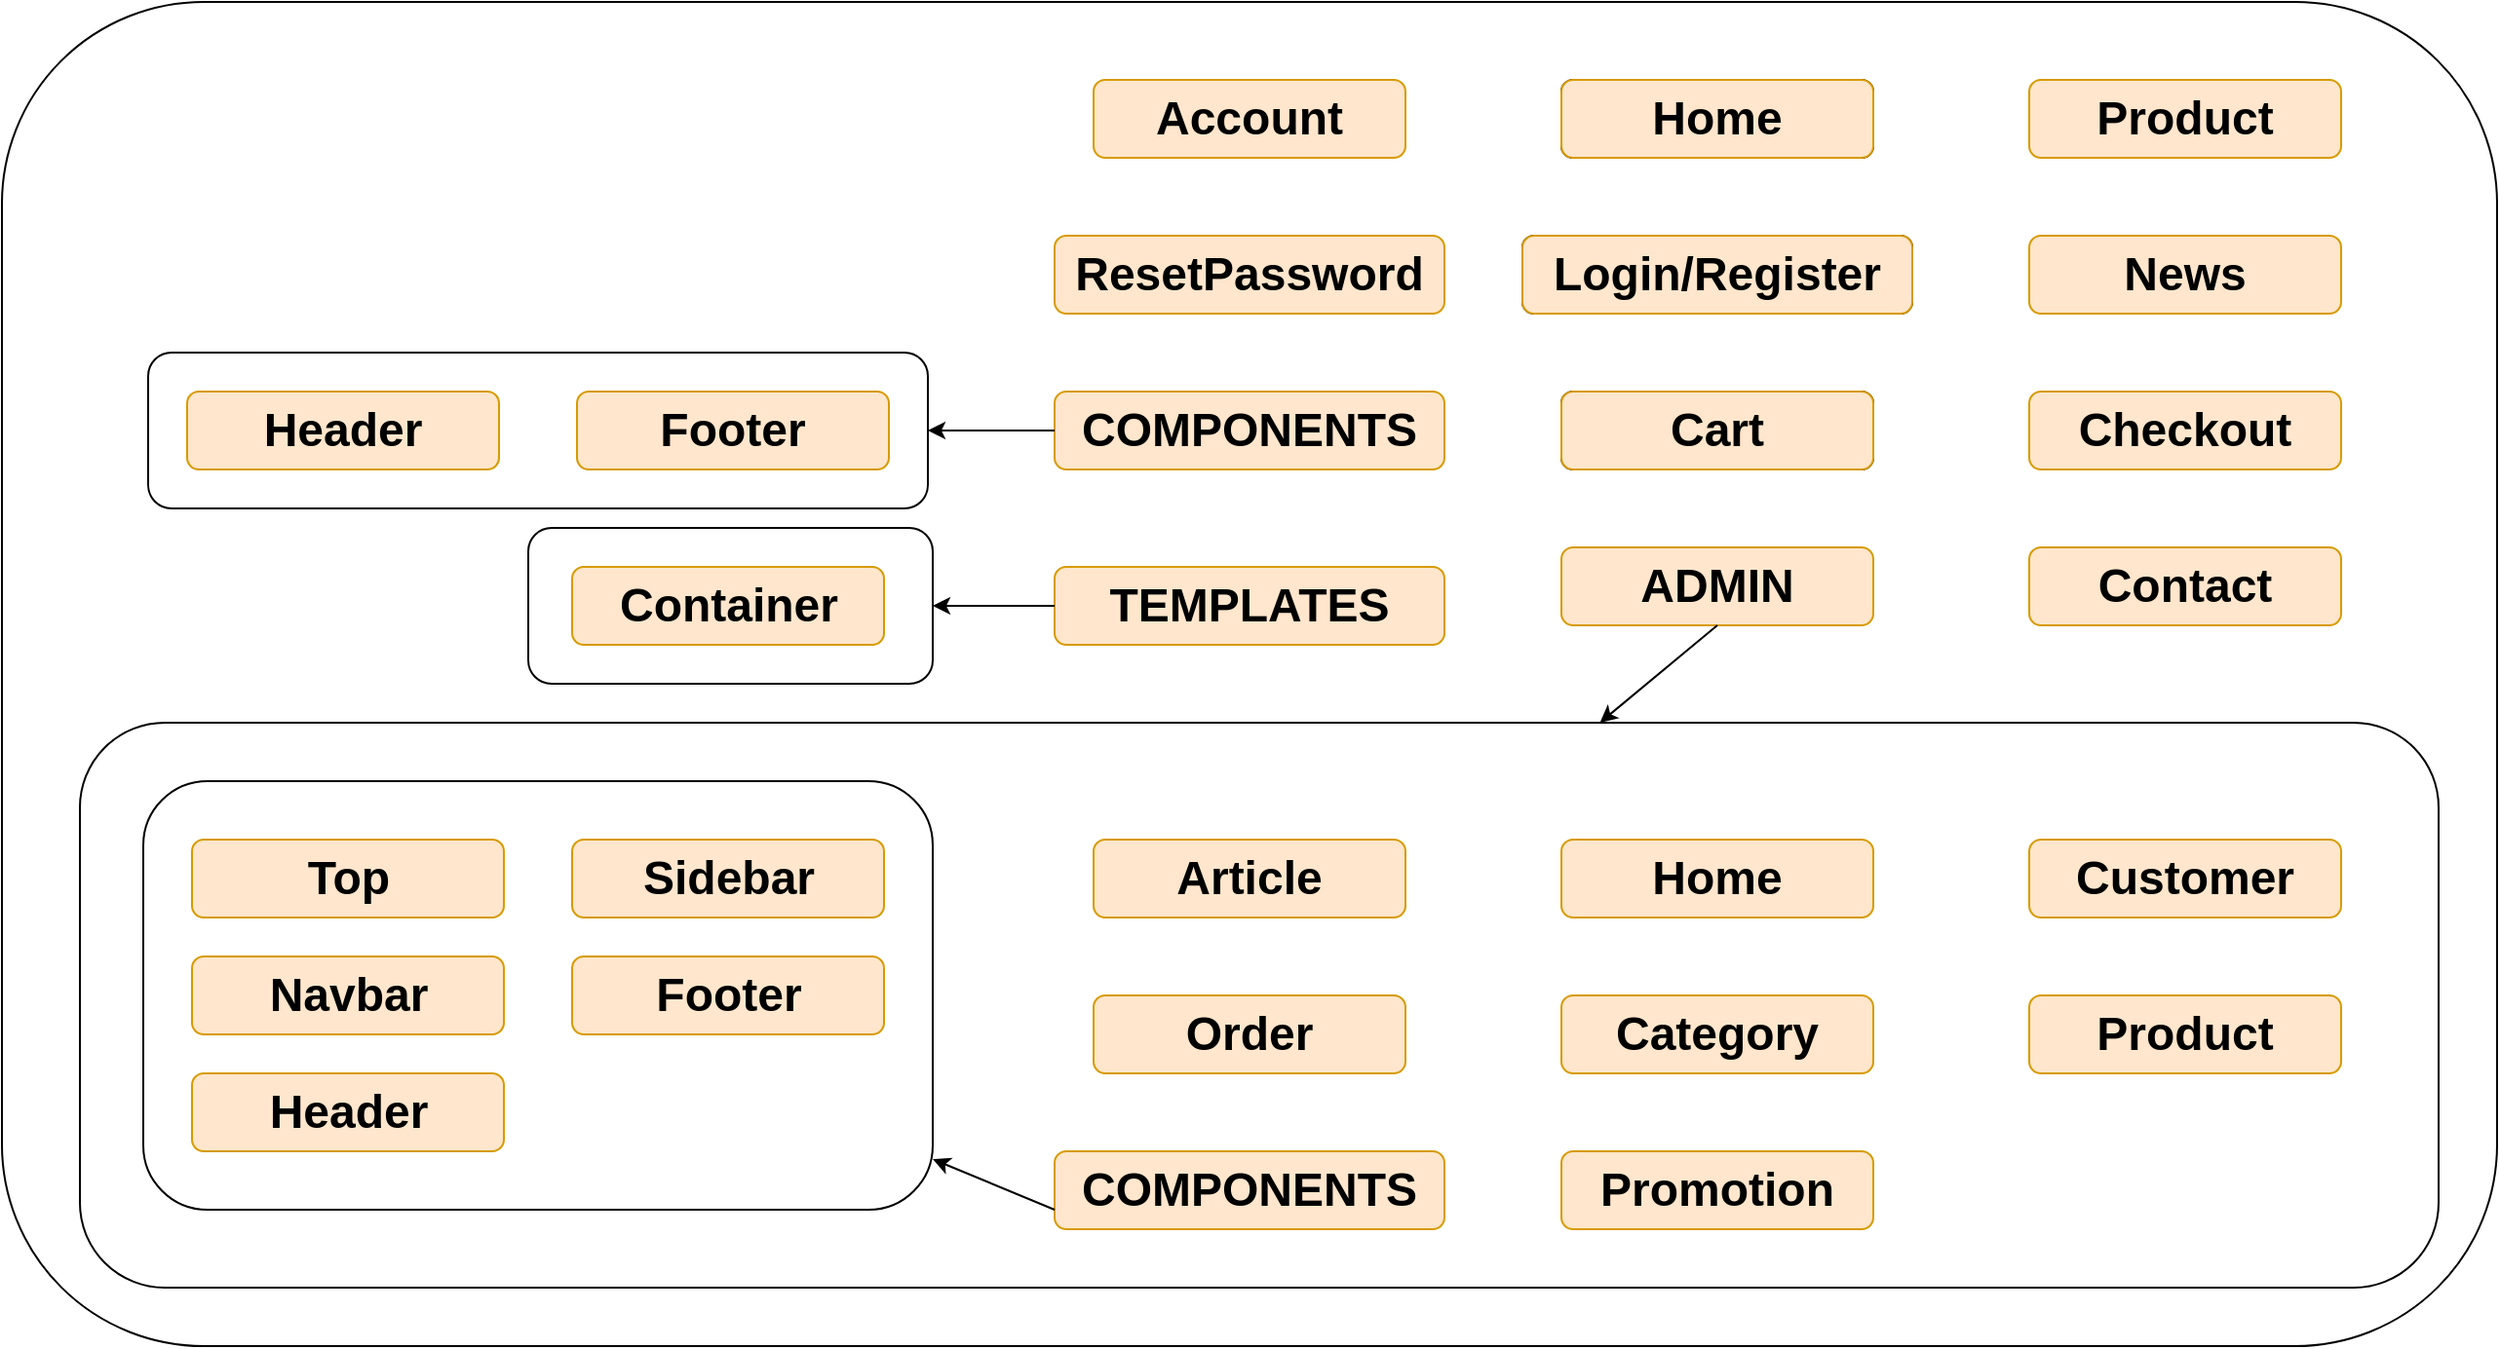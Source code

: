 <mxfile version="14.5.1" type="device"><diagram id="wIYfeuvEgfpBkHyKv_A2" name="Page-1"><mxGraphModel dx="2067" dy="706" grid="1" gridSize="10" guides="1" tooltips="1" connect="1" arrows="1" fold="1" page="1" pageScale="1" pageWidth="850" pageHeight="1100" math="0" shadow="0"><root><mxCell id="0"/><mxCell id="1" parent="0"/><mxCell id="h-PhH41N6nrnfgQQyeKX-2" value="" style="rounded=1;whiteSpace=wrap;html=1;" vertex="1" parent="1"><mxGeometry x="-500" y="120" width="1280" height="690" as="geometry"/></mxCell><mxCell id="3JNbEM-pw5NQfdgWBmjI-4" value="&lt;b&gt;&lt;font style=&quot;font-size: 24px&quot;&gt;Account&lt;/font&gt;&lt;/b&gt;" style="text;html=1;align=center;verticalAlign=middle;whiteSpace=wrap;rounded=1;strokeColor=#d79b00;fillColor=#ffe6cc;" parent="1" vertex="1"><mxGeometry x="60" y="160" width="160" height="40" as="geometry"/></mxCell><mxCell id="3JNbEM-pw5NQfdgWBmjI-5" value="&lt;b&gt;&lt;font style=&quot;font-size: 24px&quot;&gt;Home&lt;/font&gt;&lt;/b&gt;" style="text;html=1;align=center;verticalAlign=middle;whiteSpace=wrap;rounded=1;strokeColor=#000000;fillColor=#ffffff;" parent="1" vertex="1"><mxGeometry x="300" y="160" width="160" height="40" as="geometry"/></mxCell><mxCell id="3JNbEM-pw5NQfdgWBmjI-6" value="&lt;b&gt;&lt;font style=&quot;font-size: 24px&quot;&gt;Product&lt;/font&gt;&lt;/b&gt;" style="text;html=1;align=center;verticalAlign=middle;whiteSpace=wrap;rounded=1;strokeColor=#d79b00;fillColor=#ffe6cc;" parent="1" vertex="1"><mxGeometry x="540" y="160" width="160" height="40" as="geometry"/></mxCell><mxCell id="3JNbEM-pw5NQfdgWBmjI-7" value="&lt;b&gt;&lt;font style=&quot;font-size: 24px&quot;&gt;ResetPassword&lt;/font&gt;&lt;/b&gt;" style="text;html=1;align=center;verticalAlign=middle;whiteSpace=wrap;rounded=1;strokeColor=#d79b00;fillColor=#ffe6cc;" parent="1" vertex="1"><mxGeometry x="40" y="240" width="200" height="40" as="geometry"/></mxCell><mxCell id="3JNbEM-pw5NQfdgWBmjI-8" value="&lt;b&gt;&lt;font style=&quot;font-size: 24px&quot;&gt;Login/Register&lt;/font&gt;&lt;/b&gt;" style="text;html=1;align=center;verticalAlign=middle;whiteSpace=wrap;rounded=1;strokeColor=#000000;fillColor=#ffffff;" parent="1" vertex="1"><mxGeometry x="280" y="240" width="200" height="40" as="geometry"/></mxCell><mxCell id="3JNbEM-pw5NQfdgWBmjI-12" value="&lt;b&gt;&lt;font style=&quot;font-size: 24px&quot;&gt;News&lt;/font&gt;&lt;/b&gt;" style="text;html=1;align=center;verticalAlign=middle;whiteSpace=wrap;rounded=1;strokeColor=#d79b00;fillColor=#ffe6cc;" parent="1" vertex="1"><mxGeometry x="540" y="240" width="160" height="40" as="geometry"/></mxCell><mxCell id="3JNbEM-pw5NQfdgWBmjI-13" value="&lt;b&gt;&lt;font style=&quot;font-size: 24px&quot;&gt;Contact&lt;/font&gt;&lt;/b&gt;" style="text;html=1;align=center;verticalAlign=middle;whiteSpace=wrap;rounded=1;strokeColor=#d79b00;fillColor=#ffe6cc;" parent="1" vertex="1"><mxGeometry x="540" y="400" width="160" height="40" as="geometry"/></mxCell><mxCell id="3JNbEM-pw5NQfdgWBmjI-14" value="&lt;b&gt;&lt;font style=&quot;font-size: 24px&quot;&gt;Cart&lt;/font&gt;&lt;/b&gt;" style="text;html=1;align=center;verticalAlign=middle;whiteSpace=wrap;rounded=1;strokeColor=#000000;fillColor=#ffffff;" parent="1" vertex="1"><mxGeometry x="300" y="320" width="160" height="40" as="geometry"/></mxCell><mxCell id="3JNbEM-pw5NQfdgWBmjI-15" value="&lt;b&gt;&lt;font style=&quot;font-size: 24px&quot;&gt;Checkout&lt;/font&gt;&lt;/b&gt;" style="text;html=1;align=center;verticalAlign=middle;whiteSpace=wrap;rounded=1;strokeColor=#d79b00;fillColor=#ffe6cc;" parent="1" vertex="1"><mxGeometry x="540" y="320" width="160" height="40" as="geometry"/></mxCell><mxCell id="h-PhH41N6nrnfgQQyeKX-1" value="&lt;span style=&quot;font-size: 24px&quot;&gt;&lt;b&gt;ADMIN&lt;/b&gt;&lt;/span&gt;" style="text;html=1;align=center;verticalAlign=middle;whiteSpace=wrap;rounded=1;strokeColor=#d79b00;fillColor=#ffe6cc;" vertex="1" parent="1"><mxGeometry x="300" y="400" width="160" height="40" as="geometry"/></mxCell><mxCell id="h-PhH41N6nrnfgQQyeKX-4" value="&lt;b&gt;&lt;font style=&quot;font-size: 24px&quot;&gt;Home&lt;/font&gt;&lt;/b&gt;" style="text;html=1;align=center;verticalAlign=middle;whiteSpace=wrap;rounded=1;strokeColor=#d79b00;fillColor=#ffe6cc;" vertex="1" parent="1"><mxGeometry x="300" y="160" width="160" height="40" as="geometry"/></mxCell><mxCell id="h-PhH41N6nrnfgQQyeKX-5" value="&lt;b&gt;&lt;font style=&quot;font-size: 24px&quot;&gt;Login/Register&lt;/font&gt;&lt;/b&gt;" style="text;html=1;align=center;verticalAlign=middle;whiteSpace=wrap;rounded=1;strokeColor=#d79b00;fillColor=#ffe6cc;" vertex="1" parent="1"><mxGeometry x="280" y="240" width="200" height="40" as="geometry"/></mxCell><mxCell id="h-PhH41N6nrnfgQQyeKX-6" value="&lt;b&gt;&lt;font style=&quot;font-size: 24px&quot;&gt;Cart&lt;/font&gt;&lt;/b&gt;" style="text;html=1;align=center;verticalAlign=middle;whiteSpace=wrap;rounded=1;strokeColor=#d79b00;fillColor=#ffe6cc;" vertex="1" parent="1"><mxGeometry x="300" y="320" width="160" height="40" as="geometry"/></mxCell><mxCell id="h-PhH41N6nrnfgQQyeKX-7" value="" style="rounded=1;whiteSpace=wrap;html=1;strokeColor=#000000;fillColor=#ffffff;" vertex="1" parent="1"><mxGeometry x="-460" y="490" width="1210" height="290" as="geometry"/></mxCell><mxCell id="h-PhH41N6nrnfgQQyeKX-8" value="&lt;span style=&quot;font-size: 24px&quot;&gt;&lt;b&gt;Article&lt;/b&gt;&lt;/span&gt;" style="text;html=1;align=center;verticalAlign=middle;whiteSpace=wrap;rounded=1;strokeColor=#d79b00;fillColor=#ffe6cc;" vertex="1" parent="1"><mxGeometry x="60" y="550" width="160" height="40" as="geometry"/></mxCell><mxCell id="h-PhH41N6nrnfgQQyeKX-9" value="&lt;span style=&quot;font-size: 24px&quot;&gt;&lt;b&gt;Home&lt;/b&gt;&lt;/span&gt;" style="text;html=1;align=center;verticalAlign=middle;whiteSpace=wrap;rounded=1;strokeColor=#d79b00;fillColor=#ffe6cc;" vertex="1" parent="1"><mxGeometry x="300" y="550" width="160" height="40" as="geometry"/></mxCell><mxCell id="h-PhH41N6nrnfgQQyeKX-10" value="&lt;span style=&quot;font-size: 24px&quot;&gt;&lt;b&gt;Customer&lt;/b&gt;&lt;/span&gt;" style="text;html=1;align=center;verticalAlign=middle;whiteSpace=wrap;rounded=1;strokeColor=#d79b00;fillColor=#ffe6cc;" vertex="1" parent="1"><mxGeometry x="540" y="550" width="160" height="40" as="geometry"/></mxCell><mxCell id="h-PhH41N6nrnfgQQyeKX-11" value="&lt;span style=&quot;font-size: 24px&quot;&gt;&lt;b&gt;Category&lt;/b&gt;&lt;/span&gt;" style="text;html=1;align=center;verticalAlign=middle;whiteSpace=wrap;rounded=1;strokeColor=#d79b00;fillColor=#ffe6cc;" vertex="1" parent="1"><mxGeometry x="300" y="630" width="160" height="40" as="geometry"/></mxCell><mxCell id="h-PhH41N6nrnfgQQyeKX-12" value="&lt;span style=&quot;font-size: 24px&quot;&gt;&lt;b&gt;Promotion&lt;/b&gt;&lt;/span&gt;" style="text;html=1;align=center;verticalAlign=middle;whiteSpace=wrap;rounded=1;strokeColor=#d79b00;fillColor=#ffe6cc;" vertex="1" parent="1"><mxGeometry x="300" y="710" width="160" height="40" as="geometry"/></mxCell><mxCell id="h-PhH41N6nrnfgQQyeKX-13" value="&lt;span style=&quot;font-size: 24px&quot;&gt;&lt;b&gt;Order&lt;/b&gt;&lt;/span&gt;" style="text;html=1;align=center;verticalAlign=middle;whiteSpace=wrap;rounded=1;strokeColor=#d79b00;fillColor=#ffe6cc;" vertex="1" parent="1"><mxGeometry x="60" y="630" width="160" height="40" as="geometry"/></mxCell><mxCell id="h-PhH41N6nrnfgQQyeKX-14" value="&lt;span style=&quot;font-size: 24px&quot;&gt;&lt;b&gt;Product&lt;/b&gt;&lt;/span&gt;" style="text;html=1;align=center;verticalAlign=middle;whiteSpace=wrap;rounded=1;strokeColor=#d79b00;fillColor=#ffe6cc;" vertex="1" parent="1"><mxGeometry x="540" y="630" width="160" height="40" as="geometry"/></mxCell><mxCell id="h-PhH41N6nrnfgQQyeKX-15" value="" style="endArrow=classic;html=1;exitX=0.5;exitY=1;exitDx=0;exitDy=0;" edge="1" parent="1" source="h-PhH41N6nrnfgQQyeKX-1" target="h-PhH41N6nrnfgQQyeKX-7"><mxGeometry width="50" height="50" relative="1" as="geometry"><mxPoint x="400" y="560" as="sourcePoint"/><mxPoint x="450" y="510" as="targetPoint"/></mxGeometry></mxCell><mxCell id="h-PhH41N6nrnfgQQyeKX-39" value="&lt;b&gt;&lt;font style=&quot;font-size: 24px&quot;&gt;COMPONENTS&lt;/font&gt;&lt;/b&gt;" style="text;html=1;align=center;verticalAlign=middle;whiteSpace=wrap;rounded=1;strokeColor=#d79b00;fillColor=#ffe6cc;" vertex="1" parent="1"><mxGeometry x="40" y="320" width="200" height="40" as="geometry"/></mxCell><mxCell id="h-PhH41N6nrnfgQQyeKX-40" value="" style="rounded=1;whiteSpace=wrap;html=1;strokeColor=#000000;fillColor=#ffffff;" vertex="1" parent="1"><mxGeometry x="-425" y="300" width="400" height="80" as="geometry"/></mxCell><mxCell id="h-PhH41N6nrnfgQQyeKX-41" value="&lt;span style=&quot;font-size: 24px&quot;&gt;&lt;b&gt;Header&lt;/b&gt;&lt;/span&gt;" style="text;html=1;align=center;verticalAlign=middle;whiteSpace=wrap;rounded=1;strokeColor=#d79b00;fillColor=#ffe6cc;" vertex="1" parent="1"><mxGeometry x="-405" y="320" width="160" height="40" as="geometry"/></mxCell><mxCell id="h-PhH41N6nrnfgQQyeKX-42" value="&lt;span style=&quot;font-size: 24px&quot;&gt;&lt;b&gt;Footer&lt;/b&gt;&lt;/span&gt;" style="text;html=1;align=center;verticalAlign=middle;whiteSpace=wrap;rounded=1;strokeColor=#d79b00;fillColor=#ffe6cc;" vertex="1" parent="1"><mxGeometry x="-205" y="320" width="160" height="40" as="geometry"/></mxCell><mxCell id="h-PhH41N6nrnfgQQyeKX-44" value="" style="endArrow=classic;html=1;exitX=0;exitY=0.5;exitDx=0;exitDy=0;" edge="1" parent="1" source="h-PhH41N6nrnfgQQyeKX-39" target="h-PhH41N6nrnfgQQyeKX-40"><mxGeometry width="50" height="50" relative="1" as="geometry"><mxPoint x="40" y="440" as="sourcePoint"/><mxPoint x="90" y="390" as="targetPoint"/></mxGeometry></mxCell><mxCell id="h-PhH41N6nrnfgQQyeKX-45" value="" style="rounded=1;whiteSpace=wrap;html=1;strokeColor=#000000;fillColor=#ffffff;" vertex="1" parent="1"><mxGeometry x="-427.5" y="520" width="405" height="220" as="geometry"/></mxCell><mxCell id="h-PhH41N6nrnfgQQyeKX-46" value="&lt;span style=&quot;font-size: 24px&quot;&gt;&lt;b&gt;Header&lt;/b&gt;&lt;/span&gt;" style="text;html=1;align=center;verticalAlign=middle;whiteSpace=wrap;rounded=1;strokeColor=#d79b00;fillColor=#ffe6cc;" vertex="1" parent="1"><mxGeometry x="-402.5" y="670" width="160" height="40" as="geometry"/></mxCell><mxCell id="h-PhH41N6nrnfgQQyeKX-47" value="&lt;span style=&quot;font-size: 24px&quot;&gt;&lt;b&gt;Footer&lt;/b&gt;&lt;/span&gt;" style="text;html=1;align=center;verticalAlign=middle;whiteSpace=wrap;rounded=1;strokeColor=#d79b00;fillColor=#ffe6cc;" vertex="1" parent="1"><mxGeometry x="-207.5" y="610" width="160" height="40" as="geometry"/></mxCell><mxCell id="h-PhH41N6nrnfgQQyeKX-48" value="&lt;span style=&quot;font-size: 24px&quot;&gt;&lt;b&gt;Navbar&lt;/b&gt;&lt;/span&gt;" style="text;html=1;align=center;verticalAlign=middle;whiteSpace=wrap;rounded=1;strokeColor=#d79b00;fillColor=#ffe6cc;" vertex="1" parent="1"><mxGeometry x="-402.5" y="610" width="160" height="40" as="geometry"/></mxCell><mxCell id="h-PhH41N6nrnfgQQyeKX-49" value="&lt;span style=&quot;font-size: 24px&quot;&gt;&lt;b&gt;Sidebar&lt;/b&gt;&lt;/span&gt;" style="text;html=1;align=center;verticalAlign=middle;whiteSpace=wrap;rounded=1;strokeColor=#d79b00;fillColor=#ffe6cc;" vertex="1" parent="1"><mxGeometry x="-207.5" y="550" width="160" height="40" as="geometry"/></mxCell><mxCell id="h-PhH41N6nrnfgQQyeKX-50" value="&lt;span style=&quot;font-size: 24px&quot;&gt;&lt;b&gt;Top&lt;/b&gt;&lt;/span&gt;" style="text;html=1;align=center;verticalAlign=middle;whiteSpace=wrap;rounded=1;strokeColor=#d79b00;fillColor=#ffe6cc;" vertex="1" parent="1"><mxGeometry x="-402.5" y="550" width="160" height="40" as="geometry"/></mxCell><mxCell id="h-PhH41N6nrnfgQQyeKX-51" value="&lt;b&gt;&lt;font style=&quot;font-size: 24px&quot;&gt;COMPONENTS&lt;/font&gt;&lt;/b&gt;" style="text;html=1;align=center;verticalAlign=middle;whiteSpace=wrap;rounded=1;strokeColor=#d79b00;fillColor=#ffe6cc;" vertex="1" parent="1"><mxGeometry x="40" y="710" width="200" height="40" as="geometry"/></mxCell><mxCell id="h-PhH41N6nrnfgQQyeKX-54" value="" style="endArrow=classic;html=1;exitX=0;exitY=0.75;exitDx=0;exitDy=0;" edge="1" parent="1" source="h-PhH41N6nrnfgQQyeKX-51" target="h-PhH41N6nrnfgQQyeKX-45"><mxGeometry width="50" height="50" relative="1" as="geometry"><mxPoint x="40" y="440" as="sourcePoint"/><mxPoint x="90" y="390" as="targetPoint"/></mxGeometry></mxCell><mxCell id="h-PhH41N6nrnfgQQyeKX-56" value="&lt;b&gt;&lt;font style=&quot;font-size: 24px&quot;&gt;TEMPLATES&lt;/font&gt;&lt;/b&gt;" style="text;html=1;align=center;verticalAlign=middle;whiteSpace=wrap;rounded=1;strokeColor=#d79b00;fillColor=#ffe6cc;" vertex="1" parent="1"><mxGeometry x="40" y="410" width="200" height="40" as="geometry"/></mxCell><mxCell id="h-PhH41N6nrnfgQQyeKX-57" value="" style="rounded=1;whiteSpace=wrap;html=1;strokeColor=#000000;fillColor=#ffffff;" vertex="1" parent="1"><mxGeometry x="-230" y="390" width="207.5" height="80" as="geometry"/></mxCell><mxCell id="h-PhH41N6nrnfgQQyeKX-58" value="&lt;span style=&quot;font-size: 24px&quot;&gt;&lt;b&gt;Container&lt;/b&gt;&lt;/span&gt;" style="text;html=1;align=center;verticalAlign=middle;whiteSpace=wrap;rounded=1;strokeColor=#d79b00;fillColor=#ffe6cc;" vertex="1" parent="1"><mxGeometry x="-207.5" y="410" width="160" height="40" as="geometry"/></mxCell><mxCell id="h-PhH41N6nrnfgQQyeKX-60" value="" style="endArrow=classic;html=1;entryX=1;entryY=0.5;entryDx=0;entryDy=0;exitX=0;exitY=0.5;exitDx=0;exitDy=0;" edge="1" parent="1" source="h-PhH41N6nrnfgQQyeKX-56" target="h-PhH41N6nrnfgQQyeKX-57"><mxGeometry width="50" height="50" relative="1" as="geometry"><mxPoint x="80" y="480" as="sourcePoint"/><mxPoint x="130" y="430" as="targetPoint"/></mxGeometry></mxCell></root></mxGraphModel></diagram></mxfile>